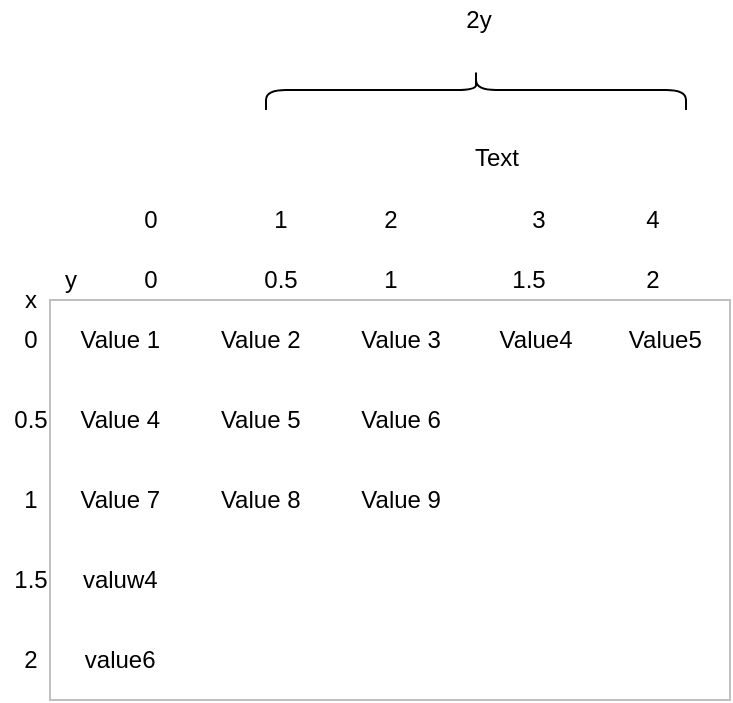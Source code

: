 <mxfile version="13.1.3">
    <diagram id="6hGFLwfOUW9BJ-s0fimq" name="C">
        <mxGraphModel dx="640" dy="643" grid="1" gridSize="10" guides="1" tooltips="1" connect="1" arrows="1" fold="1" page="1" pageScale="1" pageWidth="827" pageHeight="1169" math="0" shadow="0">
            <root>
                <mxCell id="0"/>
                <mxCell id="1" parent="0"/>
                <mxCell id="2" value="&lt;table border=&quot;0&quot; width=&quot;100%&quot; style=&quot;width: 100% ; height: 100% ; border-collapse: collapse&quot;&gt;&lt;tbody&gt;&lt;tr&gt;&lt;td&gt;Value 1&lt;/td&gt;&lt;td&gt;Value 2&lt;/td&gt;&lt;td&gt;Value 3&lt;/td&gt;&lt;td&gt;Value4&lt;br&gt;&lt;/td&gt;&lt;td&gt;Value5&lt;/td&gt;&lt;/tr&gt;&lt;tr&gt;&lt;td&gt;Value 4&lt;/td&gt;&lt;td&gt;Value 5&lt;/td&gt;&lt;td&gt;Value 6&lt;/td&gt;&lt;td&gt;&lt;br&gt;&lt;/td&gt;&lt;td&gt;&lt;br&gt;&lt;/td&gt;&lt;/tr&gt;&lt;tr&gt;&lt;td&gt;Value 7&lt;/td&gt;&lt;td&gt;Value 8&lt;/td&gt;&lt;td&gt;Value 9&lt;/td&gt;&lt;td&gt;&lt;br&gt;&lt;/td&gt;&lt;td&gt;&lt;br&gt;&lt;/td&gt;&lt;/tr&gt;&lt;tr&gt;&lt;td&gt;valuw4&lt;/td&gt;&lt;td&gt;&lt;br&gt;&lt;/td&gt;&lt;td&gt;&lt;br&gt;&lt;/td&gt;&lt;td&gt;&lt;br&gt;&lt;/td&gt;&lt;td&gt;&lt;br&gt;&lt;/td&gt;&lt;/tr&gt;&lt;tr&gt;&lt;td&gt;value6&lt;/td&gt;&lt;td&gt;&lt;br&gt;&lt;/td&gt;&lt;td&gt;&lt;br&gt;&lt;/td&gt;&lt;td&gt;&lt;br&gt;&lt;/td&gt;&lt;td&gt;&lt;br&gt;&lt;/td&gt;&lt;/tr&gt;&lt;/tbody&gt;&lt;/table&gt;" style="text;html=1;strokeColor=#c0c0c0;fillColor=none;overflow=fill;align=center;" vertex="1" parent="1">
                    <mxGeometry x="160" y="200" width="340" height="200" as="geometry"/>
                </mxCell>
                <mxCell id="4" value="0" style="text;html=1;align=center;verticalAlign=middle;resizable=0;points=[];autosize=1;" vertex="1" parent="1">
                    <mxGeometry x="200" y="180" width="20" height="20" as="geometry"/>
                </mxCell>
                <mxCell id="5" value="1" style="text;html=1;align=center;verticalAlign=middle;resizable=0;points=[];autosize=1;" vertex="1" parent="1">
                    <mxGeometry x="320" y="180" width="20" height="20" as="geometry"/>
                </mxCell>
                <mxCell id="6" value="2" style="text;html=1;align=center;verticalAlign=middle;resizable=0;points=[];autosize=1;" vertex="1" parent="1">
                    <mxGeometry x="451" y="180" width="20" height="20" as="geometry"/>
                </mxCell>
                <mxCell id="7" value="0" style="text;html=1;align=center;verticalAlign=middle;resizable=0;points=[];autosize=1;" vertex="1" parent="1">
                    <mxGeometry x="140" y="210" width="20" height="20" as="geometry"/>
                </mxCell>
                <mxCell id="8" value="1" style="text;html=1;align=center;verticalAlign=middle;resizable=0;points=[];autosize=1;" vertex="1" parent="1">
                    <mxGeometry x="140" y="290" width="20" height="20" as="geometry"/>
                </mxCell>
                <mxCell id="9" value="2" style="text;html=1;align=center;verticalAlign=middle;resizable=0;points=[];autosize=1;" vertex="1" parent="1">
                    <mxGeometry x="140" y="370" width="20" height="20" as="geometry"/>
                </mxCell>
                <mxCell id="10" value="0.5" style="text;html=1;align=center;verticalAlign=middle;resizable=0;points=[];autosize=1;" vertex="1" parent="1">
                    <mxGeometry x="260" y="180" width="30" height="20" as="geometry"/>
                </mxCell>
                <mxCell id="11" value="1.5" style="text;html=1;align=center;verticalAlign=middle;resizable=0;points=[];autosize=1;" vertex="1" parent="1">
                    <mxGeometry x="384" y="180" width="30" height="20" as="geometry"/>
                </mxCell>
                <mxCell id="12" value="0.5" style="text;html=1;align=center;verticalAlign=middle;resizable=0;points=[];autosize=1;" vertex="1" parent="1">
                    <mxGeometry x="135" y="250" width="30" height="20" as="geometry"/>
                </mxCell>
                <mxCell id="13" value="1.5" style="text;html=1;align=center;verticalAlign=middle;resizable=0;points=[];autosize=1;" vertex="1" parent="1">
                    <mxGeometry x="135" y="330" width="30" height="20" as="geometry"/>
                </mxCell>
                <mxCell id="14" value="x" style="text;html=1;align=center;verticalAlign=middle;resizable=0;points=[];autosize=1;" vertex="1" parent="1">
                    <mxGeometry x="140" y="190" width="20" height="20" as="geometry"/>
                </mxCell>
                <mxCell id="15" value="y" style="text;html=1;align=center;verticalAlign=middle;resizable=0;points=[];autosize=1;" vertex="1" parent="1">
                    <mxGeometry x="160" y="180" width="20" height="20" as="geometry"/>
                </mxCell>
                <mxCell id="17" value="0" style="text;html=1;align=center;verticalAlign=middle;resizable=0;points=[];autosize=1;" vertex="1" parent="1">
                    <mxGeometry x="200" y="150" width="20" height="20" as="geometry"/>
                </mxCell>
                <mxCell id="18" value="1" style="text;html=1;align=center;verticalAlign=middle;resizable=0;points=[];autosize=1;" vertex="1" parent="1">
                    <mxGeometry x="265" y="150" width="20" height="20" as="geometry"/>
                </mxCell>
                <mxCell id="19" value="2" style="text;html=1;align=center;verticalAlign=middle;resizable=0;points=[];autosize=1;" vertex="1" parent="1">
                    <mxGeometry x="320" y="150" width="20" height="20" as="geometry"/>
                </mxCell>
                <mxCell id="20" value="3" style="text;html=1;align=center;verticalAlign=middle;resizable=0;points=[];autosize=1;" vertex="1" parent="1">
                    <mxGeometry x="394" y="150" width="20" height="20" as="geometry"/>
                </mxCell>
                <mxCell id="21" value="4" style="text;html=1;align=center;verticalAlign=middle;resizable=0;points=[];autosize=1;" vertex="1" parent="1">
                    <mxGeometry x="451" y="150" width="20" height="20" as="geometry"/>
                </mxCell>
                <mxCell id="22" value="Text" style="text;html=1;align=center;verticalAlign=middle;resizable=0;points=[];autosize=1;" vertex="1" parent="1">
                    <mxGeometry x="363" y="119" width="40" height="20" as="geometry"/>
                </mxCell>
                <mxCell id="24" value="" style="shape=curlyBracket;whiteSpace=wrap;html=1;rounded=1;rotation=90;" vertex="1" parent="1">
                    <mxGeometry x="363" y="-10" width="20" height="210" as="geometry"/>
                </mxCell>
                <mxCell id="25" value="2y" style="text;html=1;align=center;verticalAlign=middle;resizable=0;points=[];autosize=1;" vertex="1" parent="1">
                    <mxGeometry x="359" y="50" width="30" height="20" as="geometry"/>
                </mxCell>
            </root>
        </mxGraphModel>
    </diagram>
</mxfile>